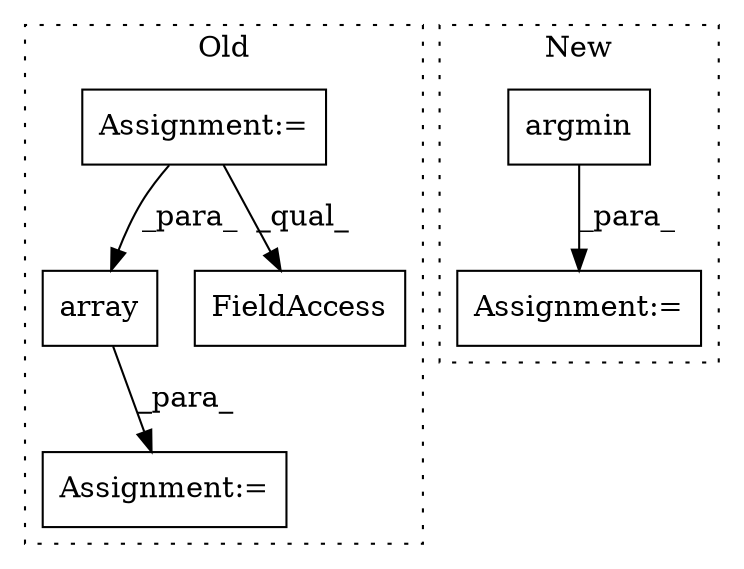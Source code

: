 digraph G {
subgraph cluster0 {
1 [label="array" a="32" s="3216,3253" l="6,1" shape="box"];
4 [label="Assignment:=" a="7" s="3209" l="1" shape="box"];
5 [label="Assignment:=" a="7" s="3153" l="1" shape="box"];
6 [label="FieldAccess" a="22" s="3222" l="14" shape="box"];
label = "Old";
style="dotted";
}
subgraph cluster1 {
2 [label="argmin" a="32" s="3767,3831" l="7,1" shape="box"];
3 [label="Assignment:=" a="7" s="3760" l="1" shape="box"];
label = "New";
style="dotted";
}
1 -> 4 [label="_para_"];
2 -> 3 [label="_para_"];
5 -> 1 [label="_para_"];
5 -> 6 [label="_qual_"];
}